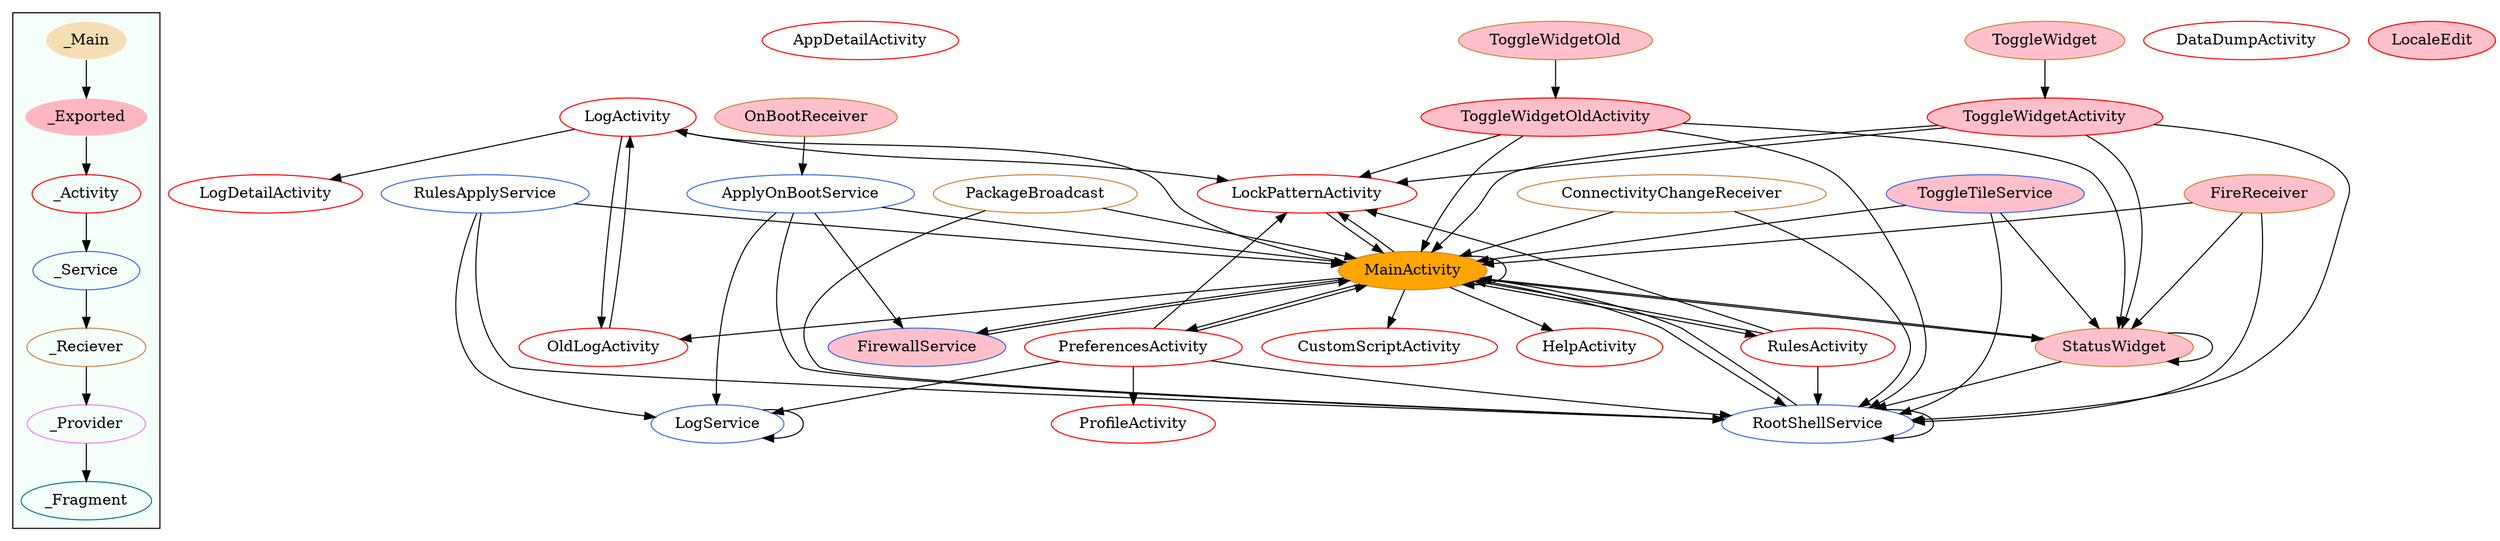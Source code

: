 digraph G {
subgraph cluster_legend{ 
bgcolor=mintcream;
_Activity[color = red];
_Service[color = royalblue];
_Provider[color = violet];
_Reciever[color = peru];
_Fragment[color = teal];
_Main[style=filled, fillcolor=wheat, color = mintcream];
_Exported[style=filled, fillcolor=lightpink, color = mintcream];
_Main -> _Exported -> _Activity -> _Service -> _Reciever -> _Provider -> _Fragment; 
}
AppDetailActivity[color = red];
LogDetailActivity[color = red];
LogActivity[color = red];
ToggleWidgetActivity[style=filled, fillcolor=pink, color = red];
PreferencesActivity[color = red];
HelpActivity[color = red];
MainActivity[style=filled, fillcolor=orange, color = red];
ToggleWidgetOldActivity[style=filled, fillcolor=pink, color = red];
RulesActivity[color = red];
OldLogActivity[color = red];
CustomScriptActivity[color = red];
DataDumpActivity[color = red];
ProfileActivity[color = red];
LockPatternActivity[color = red];
LocaleEdit[style=filled, fillcolor=pink, color = red];
ApplyOnBootService[color = royalblue];
RootShellService[color = royalblue];
RulesApplyService[color = royalblue];
ToggleTileService[style=filled, fillcolor=pink, color = royalblue];
FirewallService[style=filled, fillcolor=pink, color = royalblue];
LogService[color = royalblue];
ToggleWidgetOld[style=filled, fillcolor=pink, color = peru];
StatusWidget[style=filled, fillcolor=pink, color = peru];
PackageBroadcast[color = peru];
MainActivity[color = peru];
ConnectivityChangeReceiver[color = peru];
MainActivity[color = peru];
FireReceiver[style=filled, fillcolor=pink, color = peru];
OnBootReceiver[style=filled, fillcolor=pink, color = peru];
ToggleWidget[style=filled, fillcolor=pink, color = peru];
ApplyOnBootService->MainActivity;
ApplyOnBootService->LogService;
ApplyOnBootService->RootShellService;
ApplyOnBootService->FirewallService;
ToggleWidgetOld->ToggleWidgetOldActivity;
ToggleWidgetActivity->MainActivity;
ToggleWidgetActivity->StatusWidget;
ToggleWidgetActivity->LockPatternActivity;
ToggleWidgetActivity->RootShellService;
RulesApplyService->MainActivity;
RulesApplyService->LogService;
RulesApplyService->RootShellService;
LogActivity->LogDetailActivity;
LogActivity->LockPatternActivity;
LogActivity->OldLogActivity;
PreferencesActivity->MainActivity;
PreferencesActivity->RootShellService;
PreferencesActivity->LockPatternActivity;
PreferencesActivity->LogService;
PreferencesActivity->ProfileActivity;
StatusWidget->MainActivity;
StatusWidget->StatusWidget;
StatusWidget->RootShellService;
MainActivity->MainActivity;
MainActivity->RootShellService;
MainActivity->OldLogActivity;
MainActivity->StatusWidget;
MainActivity->PreferencesActivity;
MainActivity->LogActivity;
MainActivity->LockPatternActivity;
MainActivity->CustomScriptActivity;
MainActivity->RulesActivity;
MainActivity->HelpActivity;
MainActivity->FirewallService;
ToggleWidgetOldActivity->StatusWidget;
ToggleWidgetOldActivity->MainActivity;
ToggleWidgetOldActivity->RootShellService;
ToggleWidgetOldActivity->LockPatternActivity;
FireReceiver->MainActivity;
FireReceiver->StatusWidget;
FireReceiver->RootShellService;
ToggleTileService->StatusWidget;
ToggleTileService->MainActivity;
ToggleTileService->RootShellService;
OnBootReceiver->ApplyOnBootService;
ToggleWidget->ToggleWidgetActivity;
RulesActivity->RootShellService;
RulesActivity->MainActivity;
RulesActivity->LockPatternActivity;
RootShellService->MainActivity;
RootShellService->RootShellService;
OldLogActivity->LogActivity;
PackageBroadcast->MainActivity;
PackageBroadcast->RootShellService;
ConnectivityChangeReceiver->MainActivity;
ConnectivityChangeReceiver->RootShellService;
LockPatternActivity->MainActivity;
FirewallService->MainActivity;
LogService->LogService;
}
